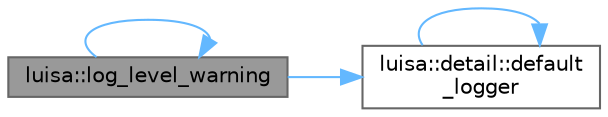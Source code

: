 digraph "luisa::log_level_warning"
{
 // LATEX_PDF_SIZE
  bgcolor="transparent";
  edge [fontname=Helvetica,fontsize=10,labelfontname=Helvetica,labelfontsize=10];
  node [fontname=Helvetica,fontsize=10,shape=box,height=0.2,width=0.4];
  rankdir="LR";
  Node1 [id="Node000001",label="luisa::log_level_warning",height=0.2,width=0.4,color="gray40", fillcolor="grey60", style="filled", fontcolor="black",tooltip="Set log level as warning"];
  Node1 -> Node2 [id="edge4_Node000001_Node000002",color="steelblue1",style="solid",tooltip=" "];
  Node2 [id="Node000002",label="luisa::detail::default\l_logger",height=0.2,width=0.4,color="grey40", fillcolor="white", style="filled",URL="$namespaceluisa_1_1detail.html#afea6ee8985e45b87fe7d195c380ad87d",tooltip=" "];
  Node2 -> Node2 [id="edge5_Node000002_Node000002",color="steelblue1",style="solid",tooltip=" "];
  Node1 -> Node1 [id="edge6_Node000001_Node000001",color="steelblue1",style="solid",tooltip=" "];
}
